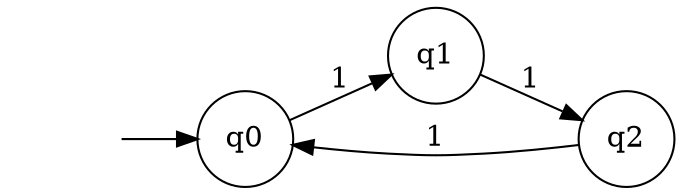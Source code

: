 digraph "Semáforo" {
	graph [rankdir=LR]
	"" [label="" shape=plaintext]
	q1 [label=q1 shape=circle]
	q0 [label=q0 shape=circle]
	q2 [label=q2 shape=circle]
	"" -> q0 [label=""]
	q0 -> q1 [label=1]
	q1 -> q2 [label=1]
	q2 -> q0 [label=1]
}
